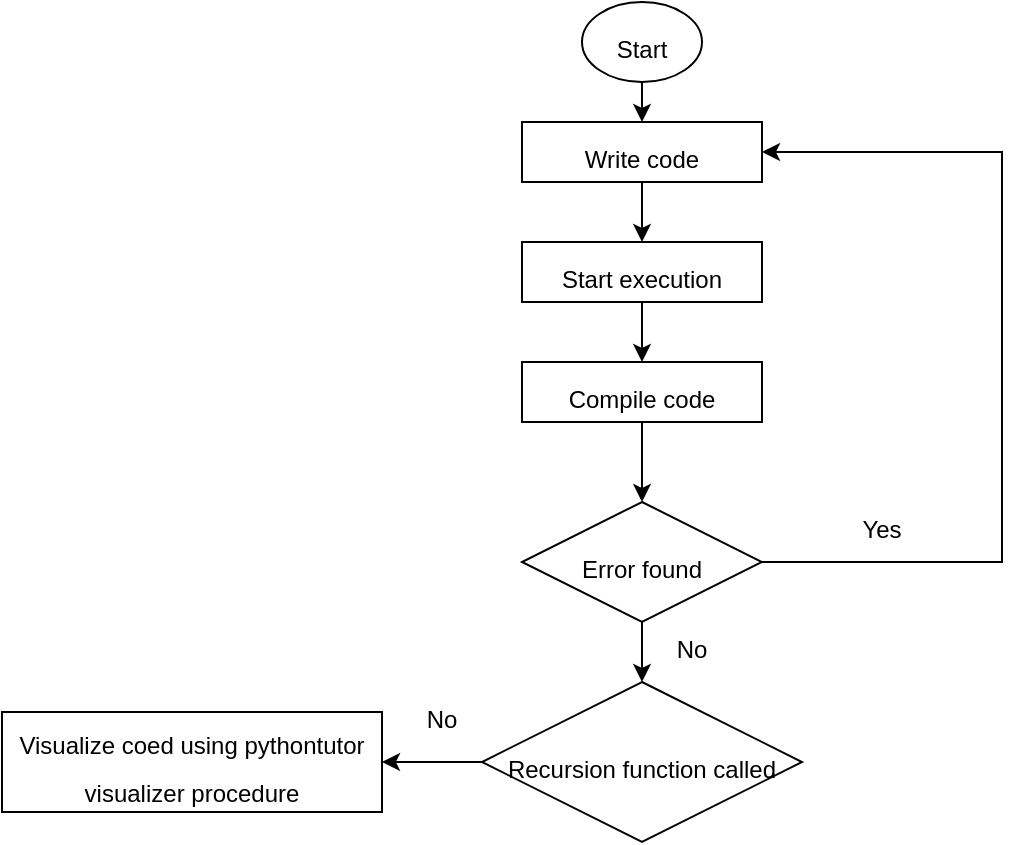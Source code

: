 <mxfile version="10.6.7" type="github"><diagram id="emiTmoQZW-bPFUasPj1O" name="Page-1"><mxGraphModel dx="840" dy="431" grid="1" gridSize="10" guides="1" tooltips="1" connect="1" arrows="1" fold="1" page="1" pageScale="1" pageWidth="850" pageHeight="1100" math="0" shadow="0"><root><mxCell id="0"/><mxCell id="1" parent="0"/><mxCell id="nHGp_tEaqUK257YJHHtw-5" style="edgeStyle=orthogonalEdgeStyle;rounded=0;orthogonalLoop=1;jettySize=auto;html=1;exitX=0.5;exitY=1;exitDx=0;exitDy=0;entryX=0.5;entryY=0;entryDx=0;entryDy=0;fontSize=20;" parent="1" source="nHGp_tEaqUK257YJHHtw-1" target="nHGp_tEaqUK257YJHHtw-4" edge="1"><mxGeometry relative="1" as="geometry"/></mxCell><mxCell id="nHGp_tEaqUK257YJHHtw-1" value="&lt;font style=&quot;font-size: 12px&quot;&gt;Start&lt;/font&gt;" style="ellipse;whiteSpace=wrap;html=1;fontSize=20;" parent="1" vertex="1"><mxGeometry x="390" y="70" width="60" height="40" as="geometry"/></mxCell><mxCell id="nHGp_tEaqUK257YJHHtw-7" style="edgeStyle=orthogonalEdgeStyle;rounded=0;orthogonalLoop=1;jettySize=auto;html=1;exitX=0.5;exitY=1;exitDx=0;exitDy=0;fontSize=20;" parent="1" source="nHGp_tEaqUK257YJHHtw-4" target="nHGp_tEaqUK257YJHHtw-6" edge="1"><mxGeometry relative="1" as="geometry"/></mxCell><mxCell id="nHGp_tEaqUK257YJHHtw-4" value="&lt;font style=&quot;font-size: 12px&quot;&gt;Write code&lt;/font&gt;" style="rounded=0;whiteSpace=wrap;html=1;fontSize=20;" parent="1" vertex="1"><mxGeometry x="360" y="130" width="120" height="30" as="geometry"/></mxCell><mxCell id="nHGp_tEaqUK257YJHHtw-9" style="edgeStyle=orthogonalEdgeStyle;rounded=0;orthogonalLoop=1;jettySize=auto;html=1;exitX=0.5;exitY=1;exitDx=0;exitDy=0;entryX=0.5;entryY=0;entryDx=0;entryDy=0;fontSize=20;" parent="1" source="nHGp_tEaqUK257YJHHtw-6" target="nHGp_tEaqUK257YJHHtw-8" edge="1"><mxGeometry relative="1" as="geometry"/></mxCell><mxCell id="nHGp_tEaqUK257YJHHtw-6" value="&lt;font style=&quot;font-size: 12px&quot;&gt;Start execution&lt;/font&gt;" style="rounded=0;whiteSpace=wrap;html=1;fontSize=20;" parent="1" vertex="1"><mxGeometry x="360" y="190" width="120" height="30" as="geometry"/></mxCell><mxCell id="33VGHewYI8C2IyMSwz95-3" style="edgeStyle=orthogonalEdgeStyle;rounded=0;orthogonalLoop=1;jettySize=auto;html=1;exitX=0.5;exitY=1;exitDx=0;exitDy=0;fontSize=20;" edge="1" parent="1" source="nHGp_tEaqUK257YJHHtw-8" target="33VGHewYI8C2IyMSwz95-2"><mxGeometry relative="1" as="geometry"/></mxCell><mxCell id="nHGp_tEaqUK257YJHHtw-8" value="&lt;font style=&quot;font-size: 12px&quot;&gt;Compile code&lt;/font&gt;" style="rounded=0;whiteSpace=wrap;html=1;fontSize=20;" parent="1" vertex="1"><mxGeometry x="360" y="250" width="120" height="30" as="geometry"/></mxCell><mxCell id="33VGHewYI8C2IyMSwz95-7" style="edgeStyle=orthogonalEdgeStyle;rounded=0;orthogonalLoop=1;jettySize=auto;html=1;exitX=1;exitY=0.5;exitDx=0;exitDy=0;entryX=1;entryY=0.5;entryDx=0;entryDy=0;fontSize=20;" edge="1" parent="1" source="33VGHewYI8C2IyMSwz95-2" target="nHGp_tEaqUK257YJHHtw-4"><mxGeometry relative="1" as="geometry"><Array as="points"><mxPoint x="600" y="350"/><mxPoint x="600" y="145"/></Array></mxGeometry></mxCell><mxCell id="33VGHewYI8C2IyMSwz95-13" style="edgeStyle=orthogonalEdgeStyle;rounded=0;orthogonalLoop=1;jettySize=auto;html=1;exitX=0.5;exitY=1;exitDx=0;exitDy=0;entryX=0.5;entryY=0;entryDx=0;entryDy=0;fontSize=20;" edge="1" parent="1" source="33VGHewYI8C2IyMSwz95-2" target="33VGHewYI8C2IyMSwz95-12"><mxGeometry relative="1" as="geometry"/></mxCell><mxCell id="33VGHewYI8C2IyMSwz95-2" value="&lt;font style=&quot;font-size: 12px&quot;&gt;Error found&lt;/font&gt;" style="rhombus;whiteSpace=wrap;html=1;fontSize=20;" vertex="1" parent="1"><mxGeometry x="360" y="320" width="120" height="60" as="geometry"/></mxCell><mxCell id="33VGHewYI8C2IyMSwz95-8" value="&lt;font style=&quot;font-size: 12px&quot;&gt;Yes&lt;/font&gt;" style="text;html=1;strokeColor=none;fillColor=none;align=center;verticalAlign=middle;whiteSpace=wrap;rounded=0;fontSize=20;" vertex="1" parent="1"><mxGeometry x="520" y="320" width="40" height="20" as="geometry"/></mxCell><mxCell id="33VGHewYI8C2IyMSwz95-22" style="edgeStyle=orthogonalEdgeStyle;rounded=0;orthogonalLoop=1;jettySize=auto;html=1;exitX=0;exitY=0.5;exitDx=0;exitDy=0;entryX=1;entryY=0.5;entryDx=0;entryDy=0;fontSize=20;" edge="1" parent="1" source="33VGHewYI8C2IyMSwz95-12" target="33VGHewYI8C2IyMSwz95-21"><mxGeometry relative="1" as="geometry"/></mxCell><mxCell id="33VGHewYI8C2IyMSwz95-12" value="&lt;font style=&quot;font-size: 12px&quot;&gt;Recursion function called&lt;/font&gt;" style="rhombus;whiteSpace=wrap;html=1;fontSize=20;" vertex="1" parent="1"><mxGeometry x="340" y="410" width="160" height="80" as="geometry"/></mxCell><mxCell id="33VGHewYI8C2IyMSwz95-14" value="&lt;font style=&quot;font-size: 12px&quot;&gt;No&lt;/font&gt;" style="text;html=1;strokeColor=none;fillColor=none;align=center;verticalAlign=middle;whiteSpace=wrap;rounded=0;fontSize=20;" vertex="1" parent="1"><mxGeometry x="425" y="380" width="40" height="20" as="geometry"/></mxCell><mxCell id="33VGHewYI8C2IyMSwz95-21" value="&lt;font style=&quot;font-size: 12px&quot;&gt;Visualize coed using pythontutor visualizer procedure&lt;/font&gt;" style="rounded=0;whiteSpace=wrap;html=1;fontSize=20;" vertex="1" parent="1"><mxGeometry x="100" y="425" width="190" height="50" as="geometry"/></mxCell><mxCell id="33VGHewYI8C2IyMSwz95-23" value="&lt;font style=&quot;font-size: 12px&quot;&gt;No&lt;/font&gt;" style="text;html=1;strokeColor=none;fillColor=none;align=center;verticalAlign=middle;whiteSpace=wrap;rounded=0;fontSize=20;" vertex="1" parent="1"><mxGeometry x="300" y="415" width="40" height="20" as="geometry"/></mxCell></root></mxGraphModel></diagram></mxfile>